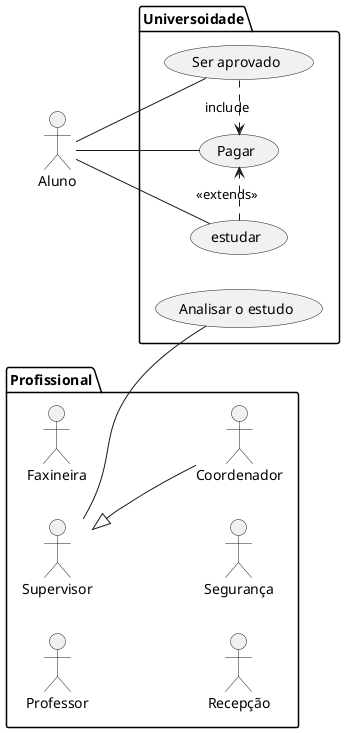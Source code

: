 @startuml
/'Aluno: Henrique Paini/'
/'Caso de uso do sistema 
de Universidade
'/

left to right direction
actor Aluno as c

package Profissional {
  actor Professor as P
  actor Faxineira as F
  actor Recepção as R
  actor Segurança as S

  actor "Supervisor" as sa
  actor Coordenador as ch
}
package Universoidade {
  usecase "Ser aprovado" as UC1
  usecase "Pagar" as UC2
  usecase "estudar" as UC3
  usecase "Analisar o estudo" as UC4
  (UC1) .> (UC2) : include
  (UC3) .> (UC2) : <<extends>>
}
sa -- UC4
c -- UC1
c -- UC2
c -- UC3
sa <|-- ch
 
@enduml